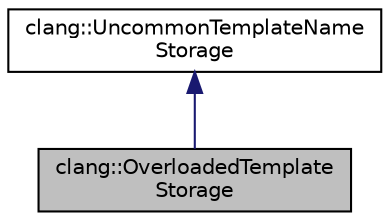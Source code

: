 digraph "clang::OverloadedTemplateStorage"
{
 // LATEX_PDF_SIZE
  bgcolor="transparent";
  edge [fontname="Helvetica",fontsize="10",labelfontname="Helvetica",labelfontsize="10"];
  node [fontname="Helvetica",fontsize="10",shape=record];
  Node1 [label="clang::OverloadedTemplate\lStorage",height=0.2,width=0.4,color="black", fillcolor="grey75", style="filled", fontcolor="black",tooltip="A structure for storing the information associated with an overloaded template name."];
  Node2 -> Node1 [dir="back",color="midnightblue",fontsize="10",style="solid",fontname="Helvetica"];
  Node2 [label="clang::UncommonTemplateName\lStorage",height=0.2,width=0.4,color="black",URL="$classclang_1_1UncommonTemplateNameStorage.html",tooltip="Implementation class used to describe either a set of overloaded template names or an already-substit..."];
}
